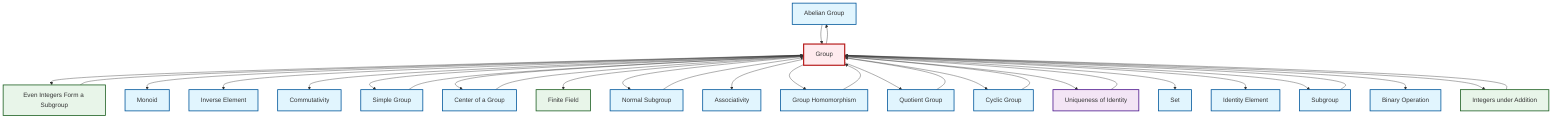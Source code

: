 graph TD
    classDef definition fill:#e1f5fe,stroke:#01579b,stroke-width:2px
    classDef theorem fill:#f3e5f5,stroke:#4a148c,stroke-width:2px
    classDef axiom fill:#fff3e0,stroke:#e65100,stroke-width:2px
    classDef example fill:#e8f5e9,stroke:#1b5e20,stroke-width:2px
    classDef current fill:#ffebee,stroke:#b71c1c,stroke-width:3px
    def-abelian-group["Abelian Group"]:::definition
    def-inverse-element["Inverse Element"]:::definition
    ex-even-integers-subgroup["Even Integers Form a Subgroup"]:::example
    def-cyclic-group["Cyclic Group"]:::definition
    def-quotient-group["Quotient Group"]:::definition
    def-binary-operation["Binary Operation"]:::definition
    thm-unique-identity["Uniqueness of Identity"]:::theorem
    def-simple-group["Simple Group"]:::definition
    def-homomorphism["Group Homomorphism"]:::definition
    def-associativity["Associativity"]:::definition
    def-identity-element["Identity Element"]:::definition
    def-subgroup["Subgroup"]:::definition
    def-normal-subgroup["Normal Subgroup"]:::definition
    def-monoid["Monoid"]:::definition
    def-set["Set"]:::definition
    ex-finite-field["Finite Field"]:::example
    def-group["Group"]:::definition
    def-commutativity["Commutativity"]:::definition
    ex-integers-addition["Integers under Addition"]:::example
    def-center-of-group["Center of a Group"]:::definition
    def-group --> ex-even-integers-subgroup
    def-group --> def-monoid
    thm-unique-identity --> def-group
    def-group --> def-inverse-element
    def-group --> def-commutativity
    def-group --> def-simple-group
    def-group --> def-center-of-group
    def-homomorphism --> def-group
    def-simple-group --> def-group
    ex-even-integers-subgroup --> def-group
    ex-integers-addition --> def-group
    def-group --> ex-finite-field
    def-group --> def-normal-subgroup
    def-abelian-group --> def-group
    def-subgroup --> def-group
    def-group --> def-associativity
    def-group --> def-homomorphism
    def-group --> def-quotient-group
    def-group --> def-cyclic-group
    def-group --> thm-unique-identity
    def-group --> def-set
    def-quotient-group --> def-group
    def-cyclic-group --> def-group
    def-group --> def-abelian-group
    def-group --> def-identity-element
    def-center-of-group --> def-group
    def-group --> def-subgroup
    def-group --> def-binary-operation
    def-group --> ex-integers-addition
    def-normal-subgroup --> def-group
    class def-group current